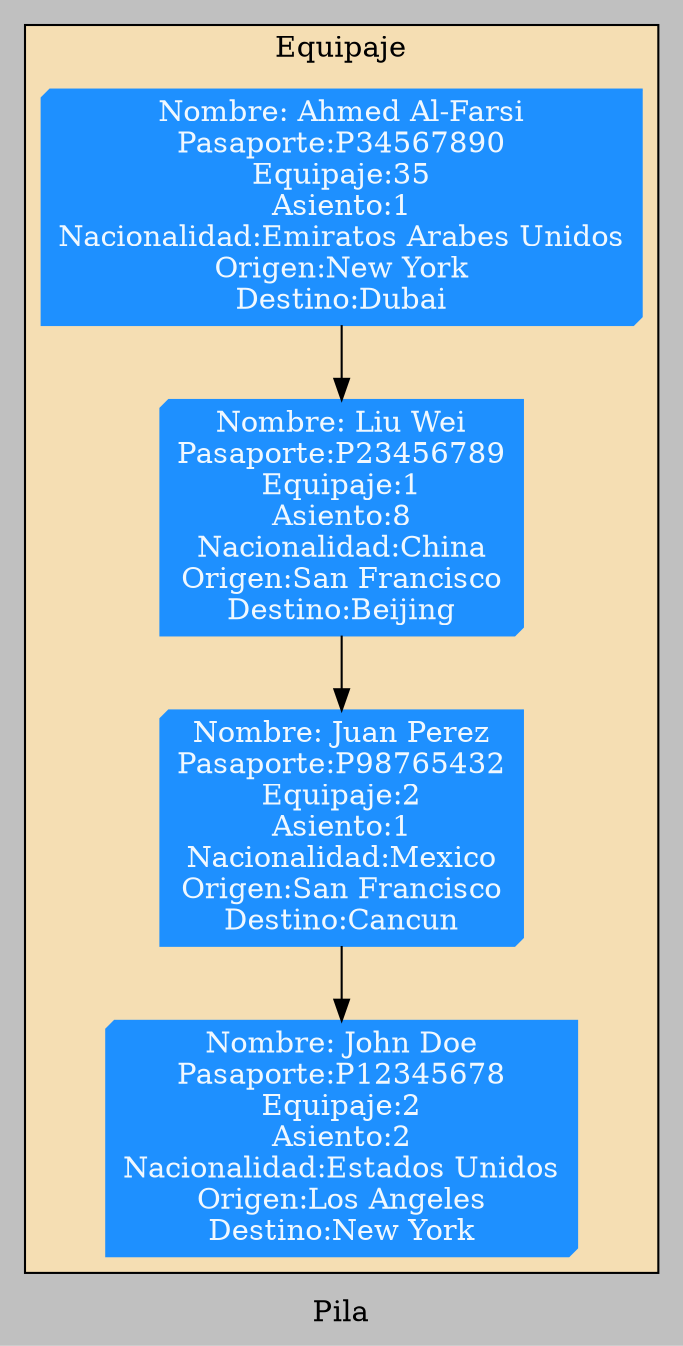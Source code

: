 digraph G { 
rankdir = TB;
label="Pila";bgcolor=grey 
subgraph cluster_top_floor{
bgcolor=wheat; 
label="Equipaje";
nodo0[ shape=box3d  , fontcolor=aliceblue , style=filled , color=dodgerblue , label="Nombre: Ahmed Al-Farsi
Pasaporte:P34567890
Equipaje:35
Asiento:1
Nacionalidad:Emiratos Arabes Unidos
Origen:New York
Destino:Dubai"]
nodo1[ shape=box3d  , fontcolor=aliceblue , style=filled , color=dodgerblue , label="Nombre: Liu Wei
Pasaporte:P23456789
Equipaje:1
Asiento:8
Nacionalidad:China
Origen:San Francisco
Destino:Beijing"]
nodo2[ shape=box3d  , fontcolor=aliceblue , style=filled , color=dodgerblue , label="Nombre: Juan Perez
Pasaporte:P98765432
Equipaje:2
Asiento:1
Nacionalidad:Mexico
Origen:San Francisco
Destino:Cancun"]
nodo3[ shape=box3d  , fontcolor=aliceblue , style=filled , color=dodgerblue , label="Nombre: John Doe
Pasaporte:P12345678
Equipaje:2
Asiento:2
Nacionalidad:Estados Unidos
Origen:Los Angeles
Destino:New York"]
nodo0 -> nodo1 -> nodo2 -> nodo3;
}
}